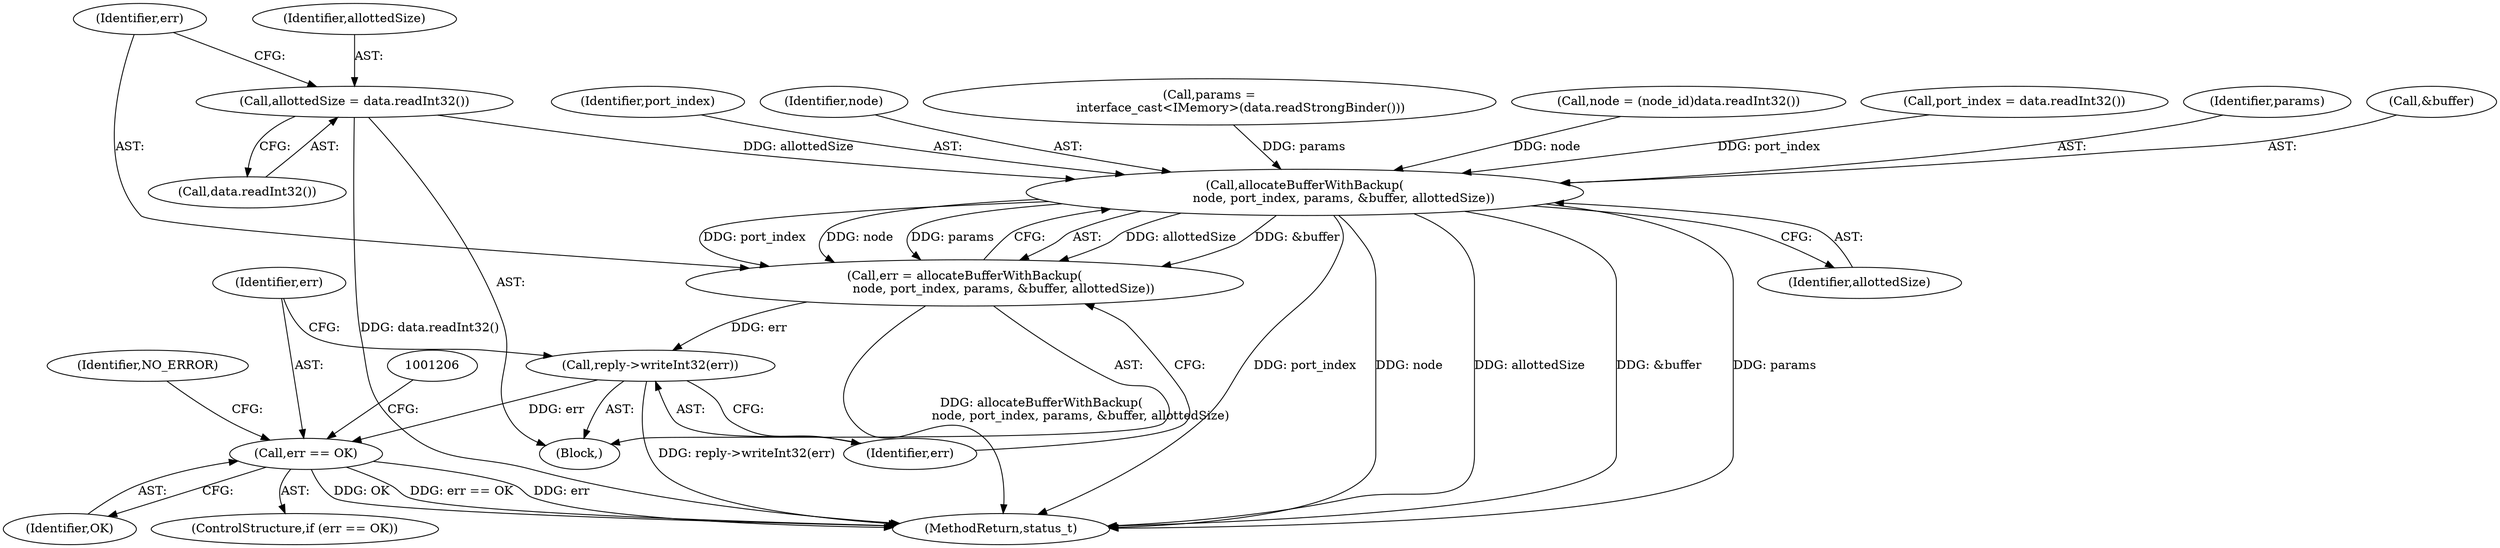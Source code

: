 digraph "0_Android_db829699d3293f254a7387894303451a91278986@API" {
"1001183" [label="(Call,allottedSize = data.readInt32())"];
"1001190" [label="(Call,allocateBufferWithBackup(\n                    node, port_index, params, &buffer, allottedSize))"];
"1001188" [label="(Call,err = allocateBufferWithBackup(\n                    node, port_index, params, &buffer, allottedSize))"];
"1001197" [label="(Call,reply->writeInt32(err))"];
"1001200" [label="(Call,err == OK)"];
"1001364" [label="(MethodReturn,status_t)"];
"1001192" [label="(Identifier,port_index)"];
"1001191" [label="(Identifier,node)"];
"1001159" [label="(Block,)"];
"1001175" [label="(Call,params =\n                interface_cast<IMemory>(data.readStrongBinder()))"];
"1001165" [label="(Call,node = (node_id)data.readInt32())"];
"1001197" [label="(Call,reply->writeInt32(err))"];
"1001209" [label="(Identifier,NO_ERROR)"];
"1001185" [label="(Call,data.readInt32())"];
"1001199" [label="(ControlStructure,if (err == OK))"];
"1001201" [label="(Identifier,err)"];
"1001189" [label="(Identifier,err)"];
"1001202" [label="(Identifier,OK)"];
"1001190" [label="(Call,allocateBufferWithBackup(\n                    node, port_index, params, &buffer, allottedSize))"];
"1001171" [label="(Call,port_index = data.readInt32())"];
"1001183" [label="(Call,allottedSize = data.readInt32())"];
"1001198" [label="(Identifier,err)"];
"1001193" [label="(Identifier,params)"];
"1001200" [label="(Call,err == OK)"];
"1001188" [label="(Call,err = allocateBufferWithBackup(\n                    node, port_index, params, &buffer, allottedSize))"];
"1001184" [label="(Identifier,allottedSize)"];
"1001196" [label="(Identifier,allottedSize)"];
"1001194" [label="(Call,&buffer)"];
"1001183" -> "1001159"  [label="AST: "];
"1001183" -> "1001185"  [label="CFG: "];
"1001184" -> "1001183"  [label="AST: "];
"1001185" -> "1001183"  [label="AST: "];
"1001189" -> "1001183"  [label="CFG: "];
"1001183" -> "1001364"  [label="DDG: data.readInt32()"];
"1001183" -> "1001190"  [label="DDG: allottedSize"];
"1001190" -> "1001188"  [label="AST: "];
"1001190" -> "1001196"  [label="CFG: "];
"1001191" -> "1001190"  [label="AST: "];
"1001192" -> "1001190"  [label="AST: "];
"1001193" -> "1001190"  [label="AST: "];
"1001194" -> "1001190"  [label="AST: "];
"1001196" -> "1001190"  [label="AST: "];
"1001188" -> "1001190"  [label="CFG: "];
"1001190" -> "1001364"  [label="DDG: port_index"];
"1001190" -> "1001364"  [label="DDG: node"];
"1001190" -> "1001364"  [label="DDG: allottedSize"];
"1001190" -> "1001364"  [label="DDG: &buffer"];
"1001190" -> "1001364"  [label="DDG: params"];
"1001190" -> "1001188"  [label="DDG: allottedSize"];
"1001190" -> "1001188"  [label="DDG: &buffer"];
"1001190" -> "1001188"  [label="DDG: port_index"];
"1001190" -> "1001188"  [label="DDG: node"];
"1001190" -> "1001188"  [label="DDG: params"];
"1001165" -> "1001190"  [label="DDG: node"];
"1001171" -> "1001190"  [label="DDG: port_index"];
"1001175" -> "1001190"  [label="DDG: params"];
"1001188" -> "1001159"  [label="AST: "];
"1001189" -> "1001188"  [label="AST: "];
"1001198" -> "1001188"  [label="CFG: "];
"1001188" -> "1001364"  [label="DDG: allocateBufferWithBackup(\n                    node, port_index, params, &buffer, allottedSize)"];
"1001188" -> "1001197"  [label="DDG: err"];
"1001197" -> "1001159"  [label="AST: "];
"1001197" -> "1001198"  [label="CFG: "];
"1001198" -> "1001197"  [label="AST: "];
"1001201" -> "1001197"  [label="CFG: "];
"1001197" -> "1001364"  [label="DDG: reply->writeInt32(err)"];
"1001197" -> "1001200"  [label="DDG: err"];
"1001200" -> "1001199"  [label="AST: "];
"1001200" -> "1001202"  [label="CFG: "];
"1001201" -> "1001200"  [label="AST: "];
"1001202" -> "1001200"  [label="AST: "];
"1001206" -> "1001200"  [label="CFG: "];
"1001209" -> "1001200"  [label="CFG: "];
"1001200" -> "1001364"  [label="DDG: OK"];
"1001200" -> "1001364"  [label="DDG: err == OK"];
"1001200" -> "1001364"  [label="DDG: err"];
}
